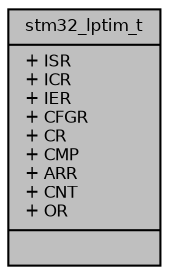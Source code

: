digraph "stm32_lptim_t"
{
  bgcolor="transparent";
  edge [fontname="Helvetica",fontsize="8",labelfontname="Helvetica",labelfontsize="8"];
  node [fontname="Helvetica",fontsize="8",shape=record];
  Node1 [label="{stm32_lptim_t\n|+ ISR\l+ ICR\l+ IER\l+ CFGR\l+ CR\l+ CMP\l+ ARR\l+ CNT\l+ OR\l|}",height=0.2,width=0.4,color="black", fillcolor="grey75", style="filled", fontcolor="black"];
}

